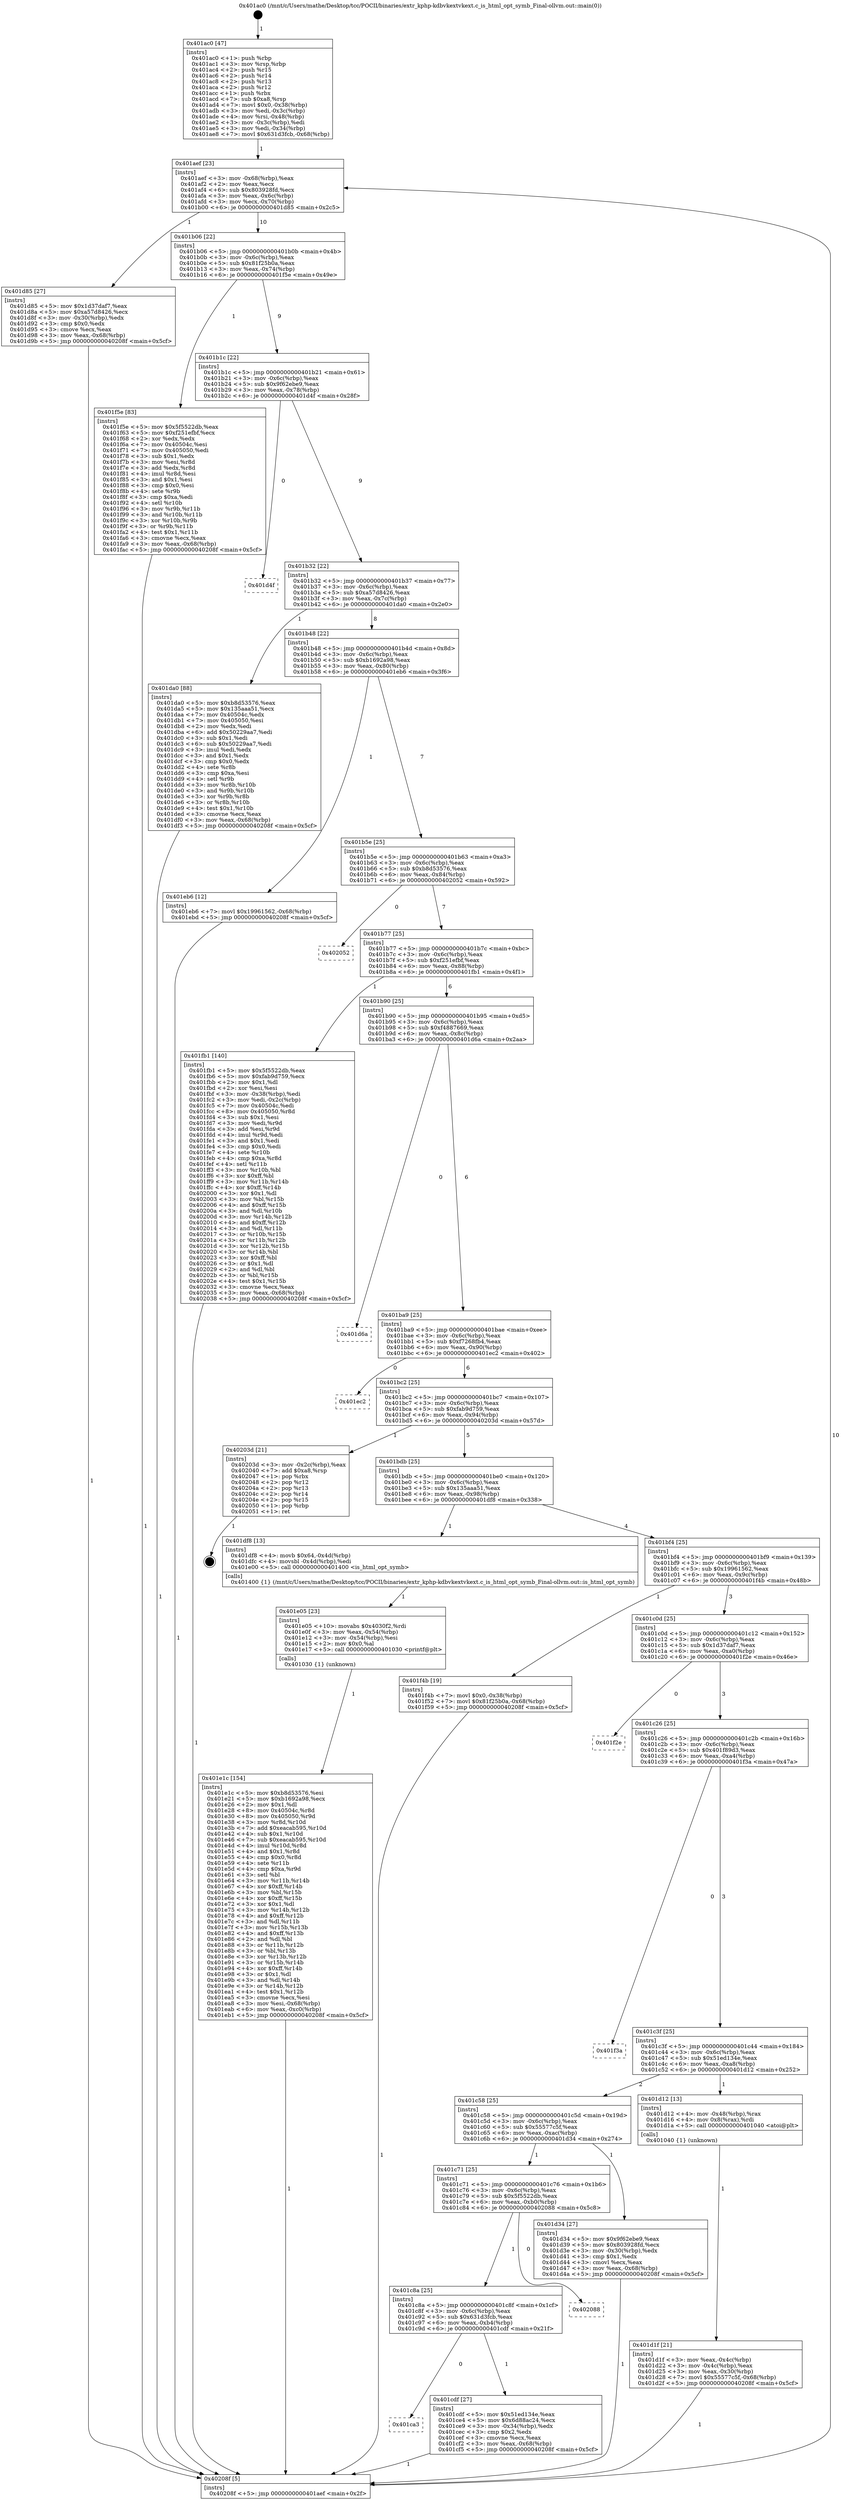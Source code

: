 digraph "0x401ac0" {
  label = "0x401ac0 (/mnt/c/Users/mathe/Desktop/tcc/POCII/binaries/extr_kphp-kdbvkextvkext.c_is_html_opt_symb_Final-ollvm.out::main(0))"
  labelloc = "t"
  node[shape=record]

  Entry [label="",width=0.3,height=0.3,shape=circle,fillcolor=black,style=filled]
  "0x401aef" [label="{
     0x401aef [23]\l
     | [instrs]\l
     &nbsp;&nbsp;0x401aef \<+3\>: mov -0x68(%rbp),%eax\l
     &nbsp;&nbsp;0x401af2 \<+2\>: mov %eax,%ecx\l
     &nbsp;&nbsp;0x401af4 \<+6\>: sub $0x803928fd,%ecx\l
     &nbsp;&nbsp;0x401afa \<+3\>: mov %eax,-0x6c(%rbp)\l
     &nbsp;&nbsp;0x401afd \<+3\>: mov %ecx,-0x70(%rbp)\l
     &nbsp;&nbsp;0x401b00 \<+6\>: je 0000000000401d85 \<main+0x2c5\>\l
  }"]
  "0x401d85" [label="{
     0x401d85 [27]\l
     | [instrs]\l
     &nbsp;&nbsp;0x401d85 \<+5\>: mov $0x1d37daf7,%eax\l
     &nbsp;&nbsp;0x401d8a \<+5\>: mov $0xa57d8426,%ecx\l
     &nbsp;&nbsp;0x401d8f \<+3\>: mov -0x30(%rbp),%edx\l
     &nbsp;&nbsp;0x401d92 \<+3\>: cmp $0x0,%edx\l
     &nbsp;&nbsp;0x401d95 \<+3\>: cmove %ecx,%eax\l
     &nbsp;&nbsp;0x401d98 \<+3\>: mov %eax,-0x68(%rbp)\l
     &nbsp;&nbsp;0x401d9b \<+5\>: jmp 000000000040208f \<main+0x5cf\>\l
  }"]
  "0x401b06" [label="{
     0x401b06 [22]\l
     | [instrs]\l
     &nbsp;&nbsp;0x401b06 \<+5\>: jmp 0000000000401b0b \<main+0x4b\>\l
     &nbsp;&nbsp;0x401b0b \<+3\>: mov -0x6c(%rbp),%eax\l
     &nbsp;&nbsp;0x401b0e \<+5\>: sub $0x81f25b0a,%eax\l
     &nbsp;&nbsp;0x401b13 \<+3\>: mov %eax,-0x74(%rbp)\l
     &nbsp;&nbsp;0x401b16 \<+6\>: je 0000000000401f5e \<main+0x49e\>\l
  }"]
  Exit [label="",width=0.3,height=0.3,shape=circle,fillcolor=black,style=filled,peripheries=2]
  "0x401f5e" [label="{
     0x401f5e [83]\l
     | [instrs]\l
     &nbsp;&nbsp;0x401f5e \<+5\>: mov $0x5f5522db,%eax\l
     &nbsp;&nbsp;0x401f63 \<+5\>: mov $0xf251efbf,%ecx\l
     &nbsp;&nbsp;0x401f68 \<+2\>: xor %edx,%edx\l
     &nbsp;&nbsp;0x401f6a \<+7\>: mov 0x40504c,%esi\l
     &nbsp;&nbsp;0x401f71 \<+7\>: mov 0x405050,%edi\l
     &nbsp;&nbsp;0x401f78 \<+3\>: sub $0x1,%edx\l
     &nbsp;&nbsp;0x401f7b \<+3\>: mov %esi,%r8d\l
     &nbsp;&nbsp;0x401f7e \<+3\>: add %edx,%r8d\l
     &nbsp;&nbsp;0x401f81 \<+4\>: imul %r8d,%esi\l
     &nbsp;&nbsp;0x401f85 \<+3\>: and $0x1,%esi\l
     &nbsp;&nbsp;0x401f88 \<+3\>: cmp $0x0,%esi\l
     &nbsp;&nbsp;0x401f8b \<+4\>: sete %r9b\l
     &nbsp;&nbsp;0x401f8f \<+3\>: cmp $0xa,%edi\l
     &nbsp;&nbsp;0x401f92 \<+4\>: setl %r10b\l
     &nbsp;&nbsp;0x401f96 \<+3\>: mov %r9b,%r11b\l
     &nbsp;&nbsp;0x401f99 \<+3\>: and %r10b,%r11b\l
     &nbsp;&nbsp;0x401f9c \<+3\>: xor %r10b,%r9b\l
     &nbsp;&nbsp;0x401f9f \<+3\>: or %r9b,%r11b\l
     &nbsp;&nbsp;0x401fa2 \<+4\>: test $0x1,%r11b\l
     &nbsp;&nbsp;0x401fa6 \<+3\>: cmovne %ecx,%eax\l
     &nbsp;&nbsp;0x401fa9 \<+3\>: mov %eax,-0x68(%rbp)\l
     &nbsp;&nbsp;0x401fac \<+5\>: jmp 000000000040208f \<main+0x5cf\>\l
  }"]
  "0x401b1c" [label="{
     0x401b1c [22]\l
     | [instrs]\l
     &nbsp;&nbsp;0x401b1c \<+5\>: jmp 0000000000401b21 \<main+0x61\>\l
     &nbsp;&nbsp;0x401b21 \<+3\>: mov -0x6c(%rbp),%eax\l
     &nbsp;&nbsp;0x401b24 \<+5\>: sub $0x9f62ebe9,%eax\l
     &nbsp;&nbsp;0x401b29 \<+3\>: mov %eax,-0x78(%rbp)\l
     &nbsp;&nbsp;0x401b2c \<+6\>: je 0000000000401d4f \<main+0x28f\>\l
  }"]
  "0x401e1c" [label="{
     0x401e1c [154]\l
     | [instrs]\l
     &nbsp;&nbsp;0x401e1c \<+5\>: mov $0xb8d53576,%esi\l
     &nbsp;&nbsp;0x401e21 \<+5\>: mov $0xb1692a98,%ecx\l
     &nbsp;&nbsp;0x401e26 \<+2\>: mov $0x1,%dl\l
     &nbsp;&nbsp;0x401e28 \<+8\>: mov 0x40504c,%r8d\l
     &nbsp;&nbsp;0x401e30 \<+8\>: mov 0x405050,%r9d\l
     &nbsp;&nbsp;0x401e38 \<+3\>: mov %r8d,%r10d\l
     &nbsp;&nbsp;0x401e3b \<+7\>: add $0xeacab595,%r10d\l
     &nbsp;&nbsp;0x401e42 \<+4\>: sub $0x1,%r10d\l
     &nbsp;&nbsp;0x401e46 \<+7\>: sub $0xeacab595,%r10d\l
     &nbsp;&nbsp;0x401e4d \<+4\>: imul %r10d,%r8d\l
     &nbsp;&nbsp;0x401e51 \<+4\>: and $0x1,%r8d\l
     &nbsp;&nbsp;0x401e55 \<+4\>: cmp $0x0,%r8d\l
     &nbsp;&nbsp;0x401e59 \<+4\>: sete %r11b\l
     &nbsp;&nbsp;0x401e5d \<+4\>: cmp $0xa,%r9d\l
     &nbsp;&nbsp;0x401e61 \<+3\>: setl %bl\l
     &nbsp;&nbsp;0x401e64 \<+3\>: mov %r11b,%r14b\l
     &nbsp;&nbsp;0x401e67 \<+4\>: xor $0xff,%r14b\l
     &nbsp;&nbsp;0x401e6b \<+3\>: mov %bl,%r15b\l
     &nbsp;&nbsp;0x401e6e \<+4\>: xor $0xff,%r15b\l
     &nbsp;&nbsp;0x401e72 \<+3\>: xor $0x1,%dl\l
     &nbsp;&nbsp;0x401e75 \<+3\>: mov %r14b,%r12b\l
     &nbsp;&nbsp;0x401e78 \<+4\>: and $0xff,%r12b\l
     &nbsp;&nbsp;0x401e7c \<+3\>: and %dl,%r11b\l
     &nbsp;&nbsp;0x401e7f \<+3\>: mov %r15b,%r13b\l
     &nbsp;&nbsp;0x401e82 \<+4\>: and $0xff,%r13b\l
     &nbsp;&nbsp;0x401e86 \<+2\>: and %dl,%bl\l
     &nbsp;&nbsp;0x401e88 \<+3\>: or %r11b,%r12b\l
     &nbsp;&nbsp;0x401e8b \<+3\>: or %bl,%r13b\l
     &nbsp;&nbsp;0x401e8e \<+3\>: xor %r13b,%r12b\l
     &nbsp;&nbsp;0x401e91 \<+3\>: or %r15b,%r14b\l
     &nbsp;&nbsp;0x401e94 \<+4\>: xor $0xff,%r14b\l
     &nbsp;&nbsp;0x401e98 \<+3\>: or $0x1,%dl\l
     &nbsp;&nbsp;0x401e9b \<+3\>: and %dl,%r14b\l
     &nbsp;&nbsp;0x401e9e \<+3\>: or %r14b,%r12b\l
     &nbsp;&nbsp;0x401ea1 \<+4\>: test $0x1,%r12b\l
     &nbsp;&nbsp;0x401ea5 \<+3\>: cmovne %ecx,%esi\l
     &nbsp;&nbsp;0x401ea8 \<+3\>: mov %esi,-0x68(%rbp)\l
     &nbsp;&nbsp;0x401eab \<+6\>: mov %eax,-0xc0(%rbp)\l
     &nbsp;&nbsp;0x401eb1 \<+5\>: jmp 000000000040208f \<main+0x5cf\>\l
  }"]
  "0x401d4f" [label="{
     0x401d4f\l
  }", style=dashed]
  "0x401b32" [label="{
     0x401b32 [22]\l
     | [instrs]\l
     &nbsp;&nbsp;0x401b32 \<+5\>: jmp 0000000000401b37 \<main+0x77\>\l
     &nbsp;&nbsp;0x401b37 \<+3\>: mov -0x6c(%rbp),%eax\l
     &nbsp;&nbsp;0x401b3a \<+5\>: sub $0xa57d8426,%eax\l
     &nbsp;&nbsp;0x401b3f \<+3\>: mov %eax,-0x7c(%rbp)\l
     &nbsp;&nbsp;0x401b42 \<+6\>: je 0000000000401da0 \<main+0x2e0\>\l
  }"]
  "0x401e05" [label="{
     0x401e05 [23]\l
     | [instrs]\l
     &nbsp;&nbsp;0x401e05 \<+10\>: movabs $0x4030f2,%rdi\l
     &nbsp;&nbsp;0x401e0f \<+3\>: mov %eax,-0x54(%rbp)\l
     &nbsp;&nbsp;0x401e12 \<+3\>: mov -0x54(%rbp),%esi\l
     &nbsp;&nbsp;0x401e15 \<+2\>: mov $0x0,%al\l
     &nbsp;&nbsp;0x401e17 \<+5\>: call 0000000000401030 \<printf@plt\>\l
     | [calls]\l
     &nbsp;&nbsp;0x401030 \{1\} (unknown)\l
  }"]
  "0x401da0" [label="{
     0x401da0 [88]\l
     | [instrs]\l
     &nbsp;&nbsp;0x401da0 \<+5\>: mov $0xb8d53576,%eax\l
     &nbsp;&nbsp;0x401da5 \<+5\>: mov $0x135aaa51,%ecx\l
     &nbsp;&nbsp;0x401daa \<+7\>: mov 0x40504c,%edx\l
     &nbsp;&nbsp;0x401db1 \<+7\>: mov 0x405050,%esi\l
     &nbsp;&nbsp;0x401db8 \<+2\>: mov %edx,%edi\l
     &nbsp;&nbsp;0x401dba \<+6\>: add $0x50229aa7,%edi\l
     &nbsp;&nbsp;0x401dc0 \<+3\>: sub $0x1,%edi\l
     &nbsp;&nbsp;0x401dc3 \<+6\>: sub $0x50229aa7,%edi\l
     &nbsp;&nbsp;0x401dc9 \<+3\>: imul %edi,%edx\l
     &nbsp;&nbsp;0x401dcc \<+3\>: and $0x1,%edx\l
     &nbsp;&nbsp;0x401dcf \<+3\>: cmp $0x0,%edx\l
     &nbsp;&nbsp;0x401dd2 \<+4\>: sete %r8b\l
     &nbsp;&nbsp;0x401dd6 \<+3\>: cmp $0xa,%esi\l
     &nbsp;&nbsp;0x401dd9 \<+4\>: setl %r9b\l
     &nbsp;&nbsp;0x401ddd \<+3\>: mov %r8b,%r10b\l
     &nbsp;&nbsp;0x401de0 \<+3\>: and %r9b,%r10b\l
     &nbsp;&nbsp;0x401de3 \<+3\>: xor %r9b,%r8b\l
     &nbsp;&nbsp;0x401de6 \<+3\>: or %r8b,%r10b\l
     &nbsp;&nbsp;0x401de9 \<+4\>: test $0x1,%r10b\l
     &nbsp;&nbsp;0x401ded \<+3\>: cmovne %ecx,%eax\l
     &nbsp;&nbsp;0x401df0 \<+3\>: mov %eax,-0x68(%rbp)\l
     &nbsp;&nbsp;0x401df3 \<+5\>: jmp 000000000040208f \<main+0x5cf\>\l
  }"]
  "0x401b48" [label="{
     0x401b48 [22]\l
     | [instrs]\l
     &nbsp;&nbsp;0x401b48 \<+5\>: jmp 0000000000401b4d \<main+0x8d\>\l
     &nbsp;&nbsp;0x401b4d \<+3\>: mov -0x6c(%rbp),%eax\l
     &nbsp;&nbsp;0x401b50 \<+5\>: sub $0xb1692a98,%eax\l
     &nbsp;&nbsp;0x401b55 \<+3\>: mov %eax,-0x80(%rbp)\l
     &nbsp;&nbsp;0x401b58 \<+6\>: je 0000000000401eb6 \<main+0x3f6\>\l
  }"]
  "0x401d1f" [label="{
     0x401d1f [21]\l
     | [instrs]\l
     &nbsp;&nbsp;0x401d1f \<+3\>: mov %eax,-0x4c(%rbp)\l
     &nbsp;&nbsp;0x401d22 \<+3\>: mov -0x4c(%rbp),%eax\l
     &nbsp;&nbsp;0x401d25 \<+3\>: mov %eax,-0x30(%rbp)\l
     &nbsp;&nbsp;0x401d28 \<+7\>: movl $0x55577c5f,-0x68(%rbp)\l
     &nbsp;&nbsp;0x401d2f \<+5\>: jmp 000000000040208f \<main+0x5cf\>\l
  }"]
  "0x401eb6" [label="{
     0x401eb6 [12]\l
     | [instrs]\l
     &nbsp;&nbsp;0x401eb6 \<+7\>: movl $0x19961562,-0x68(%rbp)\l
     &nbsp;&nbsp;0x401ebd \<+5\>: jmp 000000000040208f \<main+0x5cf\>\l
  }"]
  "0x401b5e" [label="{
     0x401b5e [25]\l
     | [instrs]\l
     &nbsp;&nbsp;0x401b5e \<+5\>: jmp 0000000000401b63 \<main+0xa3\>\l
     &nbsp;&nbsp;0x401b63 \<+3\>: mov -0x6c(%rbp),%eax\l
     &nbsp;&nbsp;0x401b66 \<+5\>: sub $0xb8d53576,%eax\l
     &nbsp;&nbsp;0x401b6b \<+6\>: mov %eax,-0x84(%rbp)\l
     &nbsp;&nbsp;0x401b71 \<+6\>: je 0000000000402052 \<main+0x592\>\l
  }"]
  "0x401ac0" [label="{
     0x401ac0 [47]\l
     | [instrs]\l
     &nbsp;&nbsp;0x401ac0 \<+1\>: push %rbp\l
     &nbsp;&nbsp;0x401ac1 \<+3\>: mov %rsp,%rbp\l
     &nbsp;&nbsp;0x401ac4 \<+2\>: push %r15\l
     &nbsp;&nbsp;0x401ac6 \<+2\>: push %r14\l
     &nbsp;&nbsp;0x401ac8 \<+2\>: push %r13\l
     &nbsp;&nbsp;0x401aca \<+2\>: push %r12\l
     &nbsp;&nbsp;0x401acc \<+1\>: push %rbx\l
     &nbsp;&nbsp;0x401acd \<+7\>: sub $0xa8,%rsp\l
     &nbsp;&nbsp;0x401ad4 \<+7\>: movl $0x0,-0x38(%rbp)\l
     &nbsp;&nbsp;0x401adb \<+3\>: mov %edi,-0x3c(%rbp)\l
     &nbsp;&nbsp;0x401ade \<+4\>: mov %rsi,-0x48(%rbp)\l
     &nbsp;&nbsp;0x401ae2 \<+3\>: mov -0x3c(%rbp),%edi\l
     &nbsp;&nbsp;0x401ae5 \<+3\>: mov %edi,-0x34(%rbp)\l
     &nbsp;&nbsp;0x401ae8 \<+7\>: movl $0x631d3fcb,-0x68(%rbp)\l
  }"]
  "0x402052" [label="{
     0x402052\l
  }", style=dashed]
  "0x401b77" [label="{
     0x401b77 [25]\l
     | [instrs]\l
     &nbsp;&nbsp;0x401b77 \<+5\>: jmp 0000000000401b7c \<main+0xbc\>\l
     &nbsp;&nbsp;0x401b7c \<+3\>: mov -0x6c(%rbp),%eax\l
     &nbsp;&nbsp;0x401b7f \<+5\>: sub $0xf251efbf,%eax\l
     &nbsp;&nbsp;0x401b84 \<+6\>: mov %eax,-0x88(%rbp)\l
     &nbsp;&nbsp;0x401b8a \<+6\>: je 0000000000401fb1 \<main+0x4f1\>\l
  }"]
  "0x40208f" [label="{
     0x40208f [5]\l
     | [instrs]\l
     &nbsp;&nbsp;0x40208f \<+5\>: jmp 0000000000401aef \<main+0x2f\>\l
  }"]
  "0x401fb1" [label="{
     0x401fb1 [140]\l
     | [instrs]\l
     &nbsp;&nbsp;0x401fb1 \<+5\>: mov $0x5f5522db,%eax\l
     &nbsp;&nbsp;0x401fb6 \<+5\>: mov $0xfab9d759,%ecx\l
     &nbsp;&nbsp;0x401fbb \<+2\>: mov $0x1,%dl\l
     &nbsp;&nbsp;0x401fbd \<+2\>: xor %esi,%esi\l
     &nbsp;&nbsp;0x401fbf \<+3\>: mov -0x38(%rbp),%edi\l
     &nbsp;&nbsp;0x401fc2 \<+3\>: mov %edi,-0x2c(%rbp)\l
     &nbsp;&nbsp;0x401fc5 \<+7\>: mov 0x40504c,%edi\l
     &nbsp;&nbsp;0x401fcc \<+8\>: mov 0x405050,%r8d\l
     &nbsp;&nbsp;0x401fd4 \<+3\>: sub $0x1,%esi\l
     &nbsp;&nbsp;0x401fd7 \<+3\>: mov %edi,%r9d\l
     &nbsp;&nbsp;0x401fda \<+3\>: add %esi,%r9d\l
     &nbsp;&nbsp;0x401fdd \<+4\>: imul %r9d,%edi\l
     &nbsp;&nbsp;0x401fe1 \<+3\>: and $0x1,%edi\l
     &nbsp;&nbsp;0x401fe4 \<+3\>: cmp $0x0,%edi\l
     &nbsp;&nbsp;0x401fe7 \<+4\>: sete %r10b\l
     &nbsp;&nbsp;0x401feb \<+4\>: cmp $0xa,%r8d\l
     &nbsp;&nbsp;0x401fef \<+4\>: setl %r11b\l
     &nbsp;&nbsp;0x401ff3 \<+3\>: mov %r10b,%bl\l
     &nbsp;&nbsp;0x401ff6 \<+3\>: xor $0xff,%bl\l
     &nbsp;&nbsp;0x401ff9 \<+3\>: mov %r11b,%r14b\l
     &nbsp;&nbsp;0x401ffc \<+4\>: xor $0xff,%r14b\l
     &nbsp;&nbsp;0x402000 \<+3\>: xor $0x1,%dl\l
     &nbsp;&nbsp;0x402003 \<+3\>: mov %bl,%r15b\l
     &nbsp;&nbsp;0x402006 \<+4\>: and $0xff,%r15b\l
     &nbsp;&nbsp;0x40200a \<+3\>: and %dl,%r10b\l
     &nbsp;&nbsp;0x40200d \<+3\>: mov %r14b,%r12b\l
     &nbsp;&nbsp;0x402010 \<+4\>: and $0xff,%r12b\l
     &nbsp;&nbsp;0x402014 \<+3\>: and %dl,%r11b\l
     &nbsp;&nbsp;0x402017 \<+3\>: or %r10b,%r15b\l
     &nbsp;&nbsp;0x40201a \<+3\>: or %r11b,%r12b\l
     &nbsp;&nbsp;0x40201d \<+3\>: xor %r12b,%r15b\l
     &nbsp;&nbsp;0x402020 \<+3\>: or %r14b,%bl\l
     &nbsp;&nbsp;0x402023 \<+3\>: xor $0xff,%bl\l
     &nbsp;&nbsp;0x402026 \<+3\>: or $0x1,%dl\l
     &nbsp;&nbsp;0x402029 \<+2\>: and %dl,%bl\l
     &nbsp;&nbsp;0x40202b \<+3\>: or %bl,%r15b\l
     &nbsp;&nbsp;0x40202e \<+4\>: test $0x1,%r15b\l
     &nbsp;&nbsp;0x402032 \<+3\>: cmovne %ecx,%eax\l
     &nbsp;&nbsp;0x402035 \<+3\>: mov %eax,-0x68(%rbp)\l
     &nbsp;&nbsp;0x402038 \<+5\>: jmp 000000000040208f \<main+0x5cf\>\l
  }"]
  "0x401b90" [label="{
     0x401b90 [25]\l
     | [instrs]\l
     &nbsp;&nbsp;0x401b90 \<+5\>: jmp 0000000000401b95 \<main+0xd5\>\l
     &nbsp;&nbsp;0x401b95 \<+3\>: mov -0x6c(%rbp),%eax\l
     &nbsp;&nbsp;0x401b98 \<+5\>: sub $0xf4887669,%eax\l
     &nbsp;&nbsp;0x401b9d \<+6\>: mov %eax,-0x8c(%rbp)\l
     &nbsp;&nbsp;0x401ba3 \<+6\>: je 0000000000401d6a \<main+0x2aa\>\l
  }"]
  "0x401ca3" [label="{
     0x401ca3\l
  }", style=dashed]
  "0x401d6a" [label="{
     0x401d6a\l
  }", style=dashed]
  "0x401ba9" [label="{
     0x401ba9 [25]\l
     | [instrs]\l
     &nbsp;&nbsp;0x401ba9 \<+5\>: jmp 0000000000401bae \<main+0xee\>\l
     &nbsp;&nbsp;0x401bae \<+3\>: mov -0x6c(%rbp),%eax\l
     &nbsp;&nbsp;0x401bb1 \<+5\>: sub $0xf7268fb4,%eax\l
     &nbsp;&nbsp;0x401bb6 \<+6\>: mov %eax,-0x90(%rbp)\l
     &nbsp;&nbsp;0x401bbc \<+6\>: je 0000000000401ec2 \<main+0x402\>\l
  }"]
  "0x401cdf" [label="{
     0x401cdf [27]\l
     | [instrs]\l
     &nbsp;&nbsp;0x401cdf \<+5\>: mov $0x51ed134e,%eax\l
     &nbsp;&nbsp;0x401ce4 \<+5\>: mov $0x6d88ac24,%ecx\l
     &nbsp;&nbsp;0x401ce9 \<+3\>: mov -0x34(%rbp),%edx\l
     &nbsp;&nbsp;0x401cec \<+3\>: cmp $0x2,%edx\l
     &nbsp;&nbsp;0x401cef \<+3\>: cmovne %ecx,%eax\l
     &nbsp;&nbsp;0x401cf2 \<+3\>: mov %eax,-0x68(%rbp)\l
     &nbsp;&nbsp;0x401cf5 \<+5\>: jmp 000000000040208f \<main+0x5cf\>\l
  }"]
  "0x401ec2" [label="{
     0x401ec2\l
  }", style=dashed]
  "0x401bc2" [label="{
     0x401bc2 [25]\l
     | [instrs]\l
     &nbsp;&nbsp;0x401bc2 \<+5\>: jmp 0000000000401bc7 \<main+0x107\>\l
     &nbsp;&nbsp;0x401bc7 \<+3\>: mov -0x6c(%rbp),%eax\l
     &nbsp;&nbsp;0x401bca \<+5\>: sub $0xfab9d759,%eax\l
     &nbsp;&nbsp;0x401bcf \<+6\>: mov %eax,-0x94(%rbp)\l
     &nbsp;&nbsp;0x401bd5 \<+6\>: je 000000000040203d \<main+0x57d\>\l
  }"]
  "0x401c8a" [label="{
     0x401c8a [25]\l
     | [instrs]\l
     &nbsp;&nbsp;0x401c8a \<+5\>: jmp 0000000000401c8f \<main+0x1cf\>\l
     &nbsp;&nbsp;0x401c8f \<+3\>: mov -0x6c(%rbp),%eax\l
     &nbsp;&nbsp;0x401c92 \<+5\>: sub $0x631d3fcb,%eax\l
     &nbsp;&nbsp;0x401c97 \<+6\>: mov %eax,-0xb4(%rbp)\l
     &nbsp;&nbsp;0x401c9d \<+6\>: je 0000000000401cdf \<main+0x21f\>\l
  }"]
  "0x40203d" [label="{
     0x40203d [21]\l
     | [instrs]\l
     &nbsp;&nbsp;0x40203d \<+3\>: mov -0x2c(%rbp),%eax\l
     &nbsp;&nbsp;0x402040 \<+7\>: add $0xa8,%rsp\l
     &nbsp;&nbsp;0x402047 \<+1\>: pop %rbx\l
     &nbsp;&nbsp;0x402048 \<+2\>: pop %r12\l
     &nbsp;&nbsp;0x40204a \<+2\>: pop %r13\l
     &nbsp;&nbsp;0x40204c \<+2\>: pop %r14\l
     &nbsp;&nbsp;0x40204e \<+2\>: pop %r15\l
     &nbsp;&nbsp;0x402050 \<+1\>: pop %rbp\l
     &nbsp;&nbsp;0x402051 \<+1\>: ret\l
  }"]
  "0x401bdb" [label="{
     0x401bdb [25]\l
     | [instrs]\l
     &nbsp;&nbsp;0x401bdb \<+5\>: jmp 0000000000401be0 \<main+0x120\>\l
     &nbsp;&nbsp;0x401be0 \<+3\>: mov -0x6c(%rbp),%eax\l
     &nbsp;&nbsp;0x401be3 \<+5\>: sub $0x135aaa51,%eax\l
     &nbsp;&nbsp;0x401be8 \<+6\>: mov %eax,-0x98(%rbp)\l
     &nbsp;&nbsp;0x401bee \<+6\>: je 0000000000401df8 \<main+0x338\>\l
  }"]
  "0x402088" [label="{
     0x402088\l
  }", style=dashed]
  "0x401df8" [label="{
     0x401df8 [13]\l
     | [instrs]\l
     &nbsp;&nbsp;0x401df8 \<+4\>: movb $0x64,-0x4d(%rbp)\l
     &nbsp;&nbsp;0x401dfc \<+4\>: movsbl -0x4d(%rbp),%edi\l
     &nbsp;&nbsp;0x401e00 \<+5\>: call 0000000000401400 \<is_html_opt_symb\>\l
     | [calls]\l
     &nbsp;&nbsp;0x401400 \{1\} (/mnt/c/Users/mathe/Desktop/tcc/POCII/binaries/extr_kphp-kdbvkextvkext.c_is_html_opt_symb_Final-ollvm.out::is_html_opt_symb)\l
  }"]
  "0x401bf4" [label="{
     0x401bf4 [25]\l
     | [instrs]\l
     &nbsp;&nbsp;0x401bf4 \<+5\>: jmp 0000000000401bf9 \<main+0x139\>\l
     &nbsp;&nbsp;0x401bf9 \<+3\>: mov -0x6c(%rbp),%eax\l
     &nbsp;&nbsp;0x401bfc \<+5\>: sub $0x19961562,%eax\l
     &nbsp;&nbsp;0x401c01 \<+6\>: mov %eax,-0x9c(%rbp)\l
     &nbsp;&nbsp;0x401c07 \<+6\>: je 0000000000401f4b \<main+0x48b\>\l
  }"]
  "0x401c71" [label="{
     0x401c71 [25]\l
     | [instrs]\l
     &nbsp;&nbsp;0x401c71 \<+5\>: jmp 0000000000401c76 \<main+0x1b6\>\l
     &nbsp;&nbsp;0x401c76 \<+3\>: mov -0x6c(%rbp),%eax\l
     &nbsp;&nbsp;0x401c79 \<+5\>: sub $0x5f5522db,%eax\l
     &nbsp;&nbsp;0x401c7e \<+6\>: mov %eax,-0xb0(%rbp)\l
     &nbsp;&nbsp;0x401c84 \<+6\>: je 0000000000402088 \<main+0x5c8\>\l
  }"]
  "0x401f4b" [label="{
     0x401f4b [19]\l
     | [instrs]\l
     &nbsp;&nbsp;0x401f4b \<+7\>: movl $0x0,-0x38(%rbp)\l
     &nbsp;&nbsp;0x401f52 \<+7\>: movl $0x81f25b0a,-0x68(%rbp)\l
     &nbsp;&nbsp;0x401f59 \<+5\>: jmp 000000000040208f \<main+0x5cf\>\l
  }"]
  "0x401c0d" [label="{
     0x401c0d [25]\l
     | [instrs]\l
     &nbsp;&nbsp;0x401c0d \<+5\>: jmp 0000000000401c12 \<main+0x152\>\l
     &nbsp;&nbsp;0x401c12 \<+3\>: mov -0x6c(%rbp),%eax\l
     &nbsp;&nbsp;0x401c15 \<+5\>: sub $0x1d37daf7,%eax\l
     &nbsp;&nbsp;0x401c1a \<+6\>: mov %eax,-0xa0(%rbp)\l
     &nbsp;&nbsp;0x401c20 \<+6\>: je 0000000000401f2e \<main+0x46e\>\l
  }"]
  "0x401d34" [label="{
     0x401d34 [27]\l
     | [instrs]\l
     &nbsp;&nbsp;0x401d34 \<+5\>: mov $0x9f62ebe9,%eax\l
     &nbsp;&nbsp;0x401d39 \<+5\>: mov $0x803928fd,%ecx\l
     &nbsp;&nbsp;0x401d3e \<+3\>: mov -0x30(%rbp),%edx\l
     &nbsp;&nbsp;0x401d41 \<+3\>: cmp $0x1,%edx\l
     &nbsp;&nbsp;0x401d44 \<+3\>: cmovl %ecx,%eax\l
     &nbsp;&nbsp;0x401d47 \<+3\>: mov %eax,-0x68(%rbp)\l
     &nbsp;&nbsp;0x401d4a \<+5\>: jmp 000000000040208f \<main+0x5cf\>\l
  }"]
  "0x401f2e" [label="{
     0x401f2e\l
  }", style=dashed]
  "0x401c26" [label="{
     0x401c26 [25]\l
     | [instrs]\l
     &nbsp;&nbsp;0x401c26 \<+5\>: jmp 0000000000401c2b \<main+0x16b\>\l
     &nbsp;&nbsp;0x401c2b \<+3\>: mov -0x6c(%rbp),%eax\l
     &nbsp;&nbsp;0x401c2e \<+5\>: sub $0x401f89d3,%eax\l
     &nbsp;&nbsp;0x401c33 \<+6\>: mov %eax,-0xa4(%rbp)\l
     &nbsp;&nbsp;0x401c39 \<+6\>: je 0000000000401f3a \<main+0x47a\>\l
  }"]
  "0x401c58" [label="{
     0x401c58 [25]\l
     | [instrs]\l
     &nbsp;&nbsp;0x401c58 \<+5\>: jmp 0000000000401c5d \<main+0x19d\>\l
     &nbsp;&nbsp;0x401c5d \<+3\>: mov -0x6c(%rbp),%eax\l
     &nbsp;&nbsp;0x401c60 \<+5\>: sub $0x55577c5f,%eax\l
     &nbsp;&nbsp;0x401c65 \<+6\>: mov %eax,-0xac(%rbp)\l
     &nbsp;&nbsp;0x401c6b \<+6\>: je 0000000000401d34 \<main+0x274\>\l
  }"]
  "0x401f3a" [label="{
     0x401f3a\l
  }", style=dashed]
  "0x401c3f" [label="{
     0x401c3f [25]\l
     | [instrs]\l
     &nbsp;&nbsp;0x401c3f \<+5\>: jmp 0000000000401c44 \<main+0x184\>\l
     &nbsp;&nbsp;0x401c44 \<+3\>: mov -0x6c(%rbp),%eax\l
     &nbsp;&nbsp;0x401c47 \<+5\>: sub $0x51ed134e,%eax\l
     &nbsp;&nbsp;0x401c4c \<+6\>: mov %eax,-0xa8(%rbp)\l
     &nbsp;&nbsp;0x401c52 \<+6\>: je 0000000000401d12 \<main+0x252\>\l
  }"]
  "0x401d12" [label="{
     0x401d12 [13]\l
     | [instrs]\l
     &nbsp;&nbsp;0x401d12 \<+4\>: mov -0x48(%rbp),%rax\l
     &nbsp;&nbsp;0x401d16 \<+4\>: mov 0x8(%rax),%rdi\l
     &nbsp;&nbsp;0x401d1a \<+5\>: call 0000000000401040 \<atoi@plt\>\l
     | [calls]\l
     &nbsp;&nbsp;0x401040 \{1\} (unknown)\l
  }"]
  Entry -> "0x401ac0" [label=" 1"]
  "0x401aef" -> "0x401d85" [label=" 1"]
  "0x401aef" -> "0x401b06" [label=" 10"]
  "0x40203d" -> Exit [label=" 1"]
  "0x401b06" -> "0x401f5e" [label=" 1"]
  "0x401b06" -> "0x401b1c" [label=" 9"]
  "0x401fb1" -> "0x40208f" [label=" 1"]
  "0x401b1c" -> "0x401d4f" [label=" 0"]
  "0x401b1c" -> "0x401b32" [label=" 9"]
  "0x401f5e" -> "0x40208f" [label=" 1"]
  "0x401b32" -> "0x401da0" [label=" 1"]
  "0x401b32" -> "0x401b48" [label=" 8"]
  "0x401f4b" -> "0x40208f" [label=" 1"]
  "0x401b48" -> "0x401eb6" [label=" 1"]
  "0x401b48" -> "0x401b5e" [label=" 7"]
  "0x401eb6" -> "0x40208f" [label=" 1"]
  "0x401b5e" -> "0x402052" [label=" 0"]
  "0x401b5e" -> "0x401b77" [label=" 7"]
  "0x401e1c" -> "0x40208f" [label=" 1"]
  "0x401b77" -> "0x401fb1" [label=" 1"]
  "0x401b77" -> "0x401b90" [label=" 6"]
  "0x401e05" -> "0x401e1c" [label=" 1"]
  "0x401b90" -> "0x401d6a" [label=" 0"]
  "0x401b90" -> "0x401ba9" [label=" 6"]
  "0x401df8" -> "0x401e05" [label=" 1"]
  "0x401ba9" -> "0x401ec2" [label=" 0"]
  "0x401ba9" -> "0x401bc2" [label=" 6"]
  "0x401da0" -> "0x40208f" [label=" 1"]
  "0x401bc2" -> "0x40203d" [label=" 1"]
  "0x401bc2" -> "0x401bdb" [label=" 5"]
  "0x401d34" -> "0x40208f" [label=" 1"]
  "0x401bdb" -> "0x401df8" [label=" 1"]
  "0x401bdb" -> "0x401bf4" [label=" 4"]
  "0x401d1f" -> "0x40208f" [label=" 1"]
  "0x401bf4" -> "0x401f4b" [label=" 1"]
  "0x401bf4" -> "0x401c0d" [label=" 3"]
  "0x40208f" -> "0x401aef" [label=" 10"]
  "0x401c0d" -> "0x401f2e" [label=" 0"]
  "0x401c0d" -> "0x401c26" [label=" 3"]
  "0x401ac0" -> "0x401aef" [label=" 1"]
  "0x401c26" -> "0x401f3a" [label=" 0"]
  "0x401c26" -> "0x401c3f" [label=" 3"]
  "0x401c8a" -> "0x401ca3" [label=" 0"]
  "0x401c3f" -> "0x401d12" [label=" 1"]
  "0x401c3f" -> "0x401c58" [label=" 2"]
  "0x401cdf" -> "0x40208f" [label=" 1"]
  "0x401c58" -> "0x401d34" [label=" 1"]
  "0x401c58" -> "0x401c71" [label=" 1"]
  "0x401d12" -> "0x401d1f" [label=" 1"]
  "0x401c71" -> "0x402088" [label=" 0"]
  "0x401c71" -> "0x401c8a" [label=" 1"]
  "0x401d85" -> "0x40208f" [label=" 1"]
  "0x401c8a" -> "0x401cdf" [label=" 1"]
}
